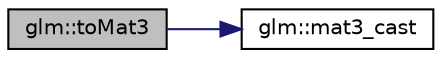 digraph "glm::toMat3"
{
  edge [fontname="Helvetica",fontsize="10",labelfontname="Helvetica",labelfontsize="10"];
  node [fontname="Helvetica",fontsize="10",shape=record];
  rankdir="LR";
  Node1 [label="glm::toMat3",height=0.2,width=0.4,color="black", fillcolor="grey75", style="filled", fontcolor="black"];
  Node1 -> Node2 [color="midnightblue",fontsize="10",style="solid",fontname="Helvetica"];
  Node2 [label="glm::mat3_cast",height=0.2,width=0.4,color="black", fillcolor="white", style="filled",URL="$group__gtc__quaternion.html#gae04ce320008c9bec0037b4ba21853cb5"];
}
